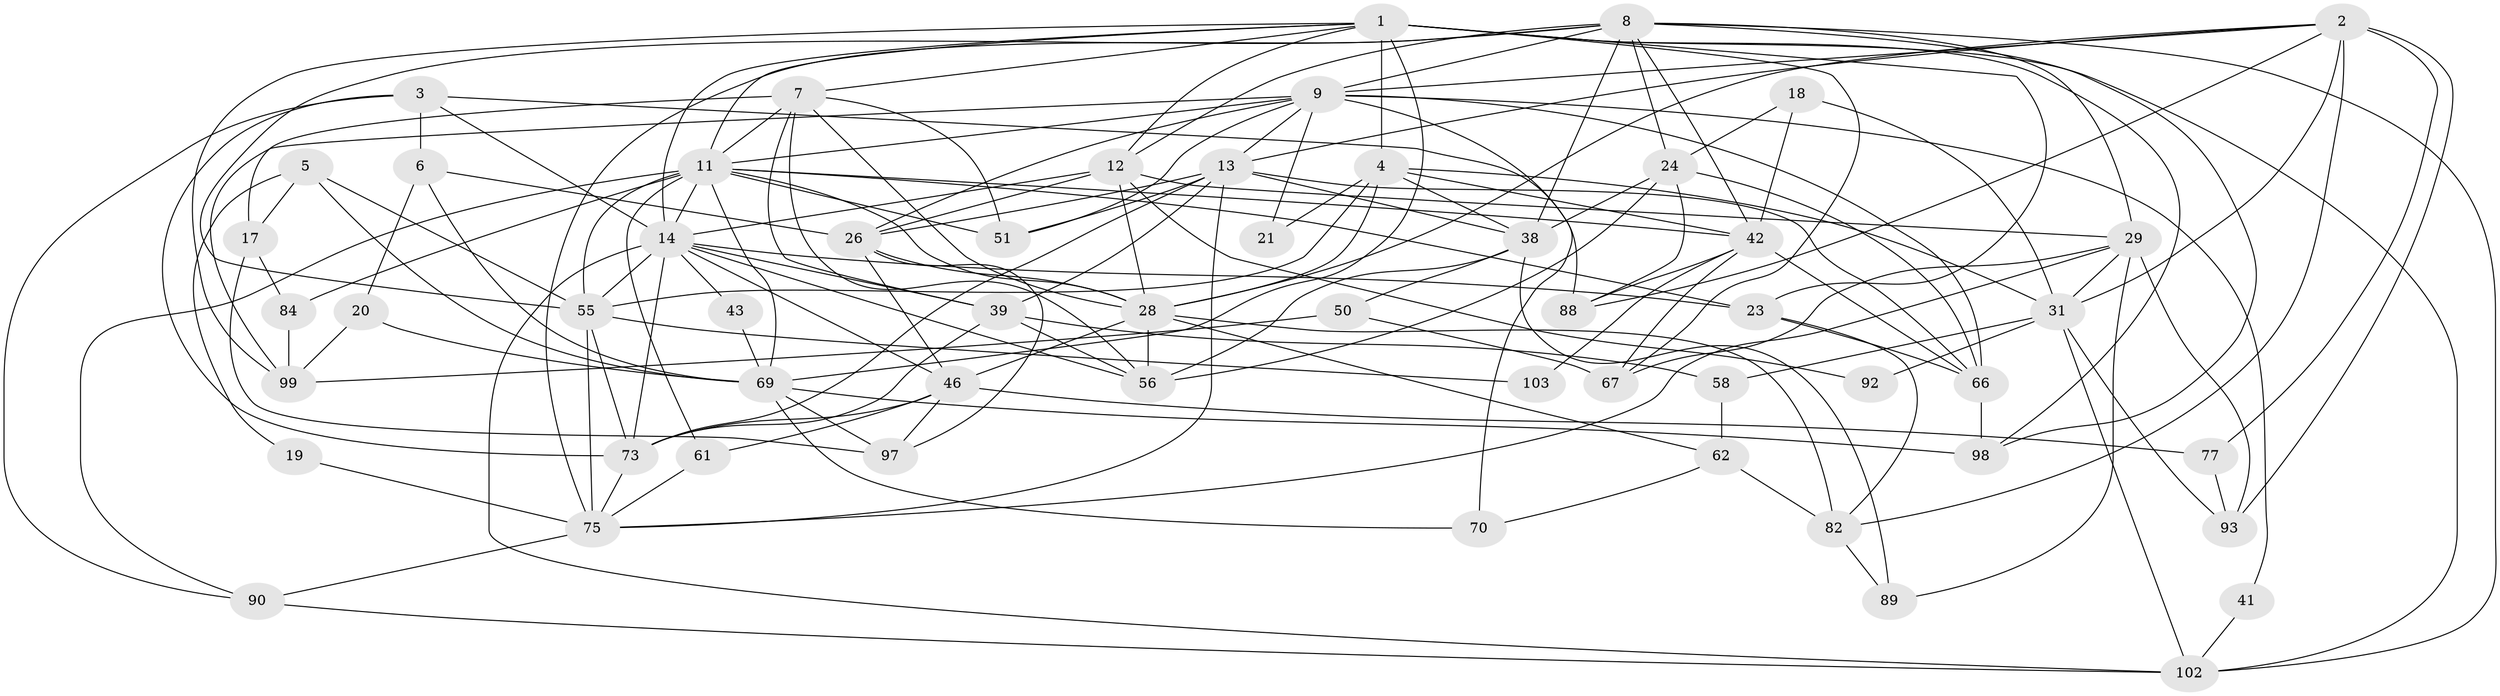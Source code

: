 // original degree distribution, {4: 0.3274336283185841, 3: 0.20353982300884957, 5: 0.23008849557522124, 6: 0.07964601769911504, 2: 0.13274336283185842, 7: 0.02654867256637168}
// Generated by graph-tools (version 1.1) at 2025/15/03/09/25 04:15:02]
// undirected, 56 vertices, 157 edges
graph export_dot {
graph [start="1"]
  node [color=gray90,style=filled];
  1 [super="+22+109"];
  2 [super="+10+63"];
  3 [super="+27"];
  4 [super="+36+16"];
  5;
  6 [super="+47"];
  7 [super="+32"];
  8 [super="+40"];
  9 [super="+96+94+35"];
  11 [super="+33+49"];
  12 [super="+52"];
  13 [super="+68+15+48"];
  14 [super="+34+44"];
  17;
  18 [super="+107"];
  19;
  20;
  21;
  23 [super="+91"];
  24 [super="+65"];
  26 [super="+83+78"];
  28 [super="+53"];
  29 [super="+64"];
  31 [super="+37+101"];
  38;
  39 [super="+106"];
  41;
  42 [super="+54+108"];
  43;
  46 [super="+72"];
  50;
  51;
  55 [super="+86+85"];
  56 [super="+111"];
  58;
  61 [super="+74"];
  62 [super="+110"];
  66 [super="+76"];
  67;
  69 [super="+95+80"];
  70;
  73 [super="+79"];
  75 [super="+100"];
  77;
  82;
  84;
  88 [super="+104"];
  89 [super="+105"];
  90;
  92;
  93;
  97;
  98;
  99;
  102;
  103;
  1 -- 98;
  1 -- 99;
  1 -- 4 [weight=3];
  1 -- 67;
  1 -- 7;
  1 -- 69;
  1 -- 14;
  1 -- 12;
  1 -- 23 [weight=2];
  1 -- 11;
  1 -- 102;
  2 -- 82;
  2 -- 77 [weight=2];
  2 -- 28;
  2 -- 13;
  2 -- 9;
  2 -- 93;
  2 -- 88;
  2 -- 31;
  3 -- 90;
  3 -- 14;
  3 -- 6;
  3 -- 73;
  3 -- 88;
  4 -- 28;
  4 -- 55;
  4 -- 21;
  4 -- 38;
  4 -- 42;
  4 -- 31;
  5 -- 17;
  5 -- 19;
  5 -- 69 [weight=2];
  5 -- 55;
  6 -- 20;
  6 -- 26;
  6 -- 69;
  7 -- 17;
  7 -- 51;
  7 -- 28;
  7 -- 56;
  7 -- 11;
  7 -- 39;
  8 -- 98;
  8 -- 102;
  8 -- 9;
  8 -- 38;
  8 -- 55;
  8 -- 24;
  8 -- 42;
  8 -- 75;
  8 -- 12;
  8 -- 29 [weight=2];
  9 -- 70;
  9 -- 99;
  9 -- 66 [weight=2];
  9 -- 13;
  9 -- 41;
  9 -- 51;
  9 -- 21;
  9 -- 11;
  9 -- 26;
  11 -- 90;
  11 -- 51;
  11 -- 23;
  11 -- 14;
  11 -- 28;
  11 -- 55 [weight=2];
  11 -- 84;
  11 -- 69;
  11 -- 61;
  11 -- 42;
  12 -- 92;
  12 -- 28;
  12 -- 14;
  12 -- 29;
  12 -- 26;
  13 -- 75;
  13 -- 38;
  13 -- 39;
  13 -- 26;
  13 -- 66;
  13 -- 73;
  13 -- 51;
  14 -- 46;
  14 -- 56;
  14 -- 73;
  14 -- 23;
  14 -- 102;
  14 -- 55;
  14 -- 43;
  14 -- 39;
  17 -- 84;
  17 -- 97;
  18 -- 24;
  18 -- 42;
  18 -- 31;
  19 -- 75;
  20 -- 99;
  20 -- 69;
  23 -- 82;
  23 -- 66;
  24 -- 66;
  24 -- 38;
  24 -- 56;
  24 -- 88;
  26 -- 46;
  26 -- 28;
  26 -- 97;
  28 -- 56;
  28 -- 82;
  28 -- 62;
  28 -- 46;
  29 -- 67;
  29 -- 93;
  29 -- 89;
  29 -- 31;
  29 -- 75;
  31 -- 58;
  31 -- 92;
  31 -- 102;
  31 -- 93;
  38 -- 50;
  38 -- 56;
  38 -- 89;
  39 -- 58;
  39 -- 56;
  39 -- 73;
  41 -- 102;
  42 -- 103;
  42 -- 67;
  42 -- 66;
  42 -- 88;
  43 -- 69;
  46 -- 97;
  46 -- 77;
  46 -- 73;
  46 -- 61;
  50 -- 67;
  50 -- 99;
  55 -- 103 [weight=2];
  55 -- 73;
  55 -- 75;
  58 -- 62;
  61 -- 75;
  62 -- 70;
  62 -- 82;
  66 -- 98;
  69 -- 97;
  69 -- 98;
  69 -- 70;
  73 -- 75;
  75 -- 90;
  77 -- 93;
  82 -- 89;
  84 -- 99;
  90 -- 102;
}
